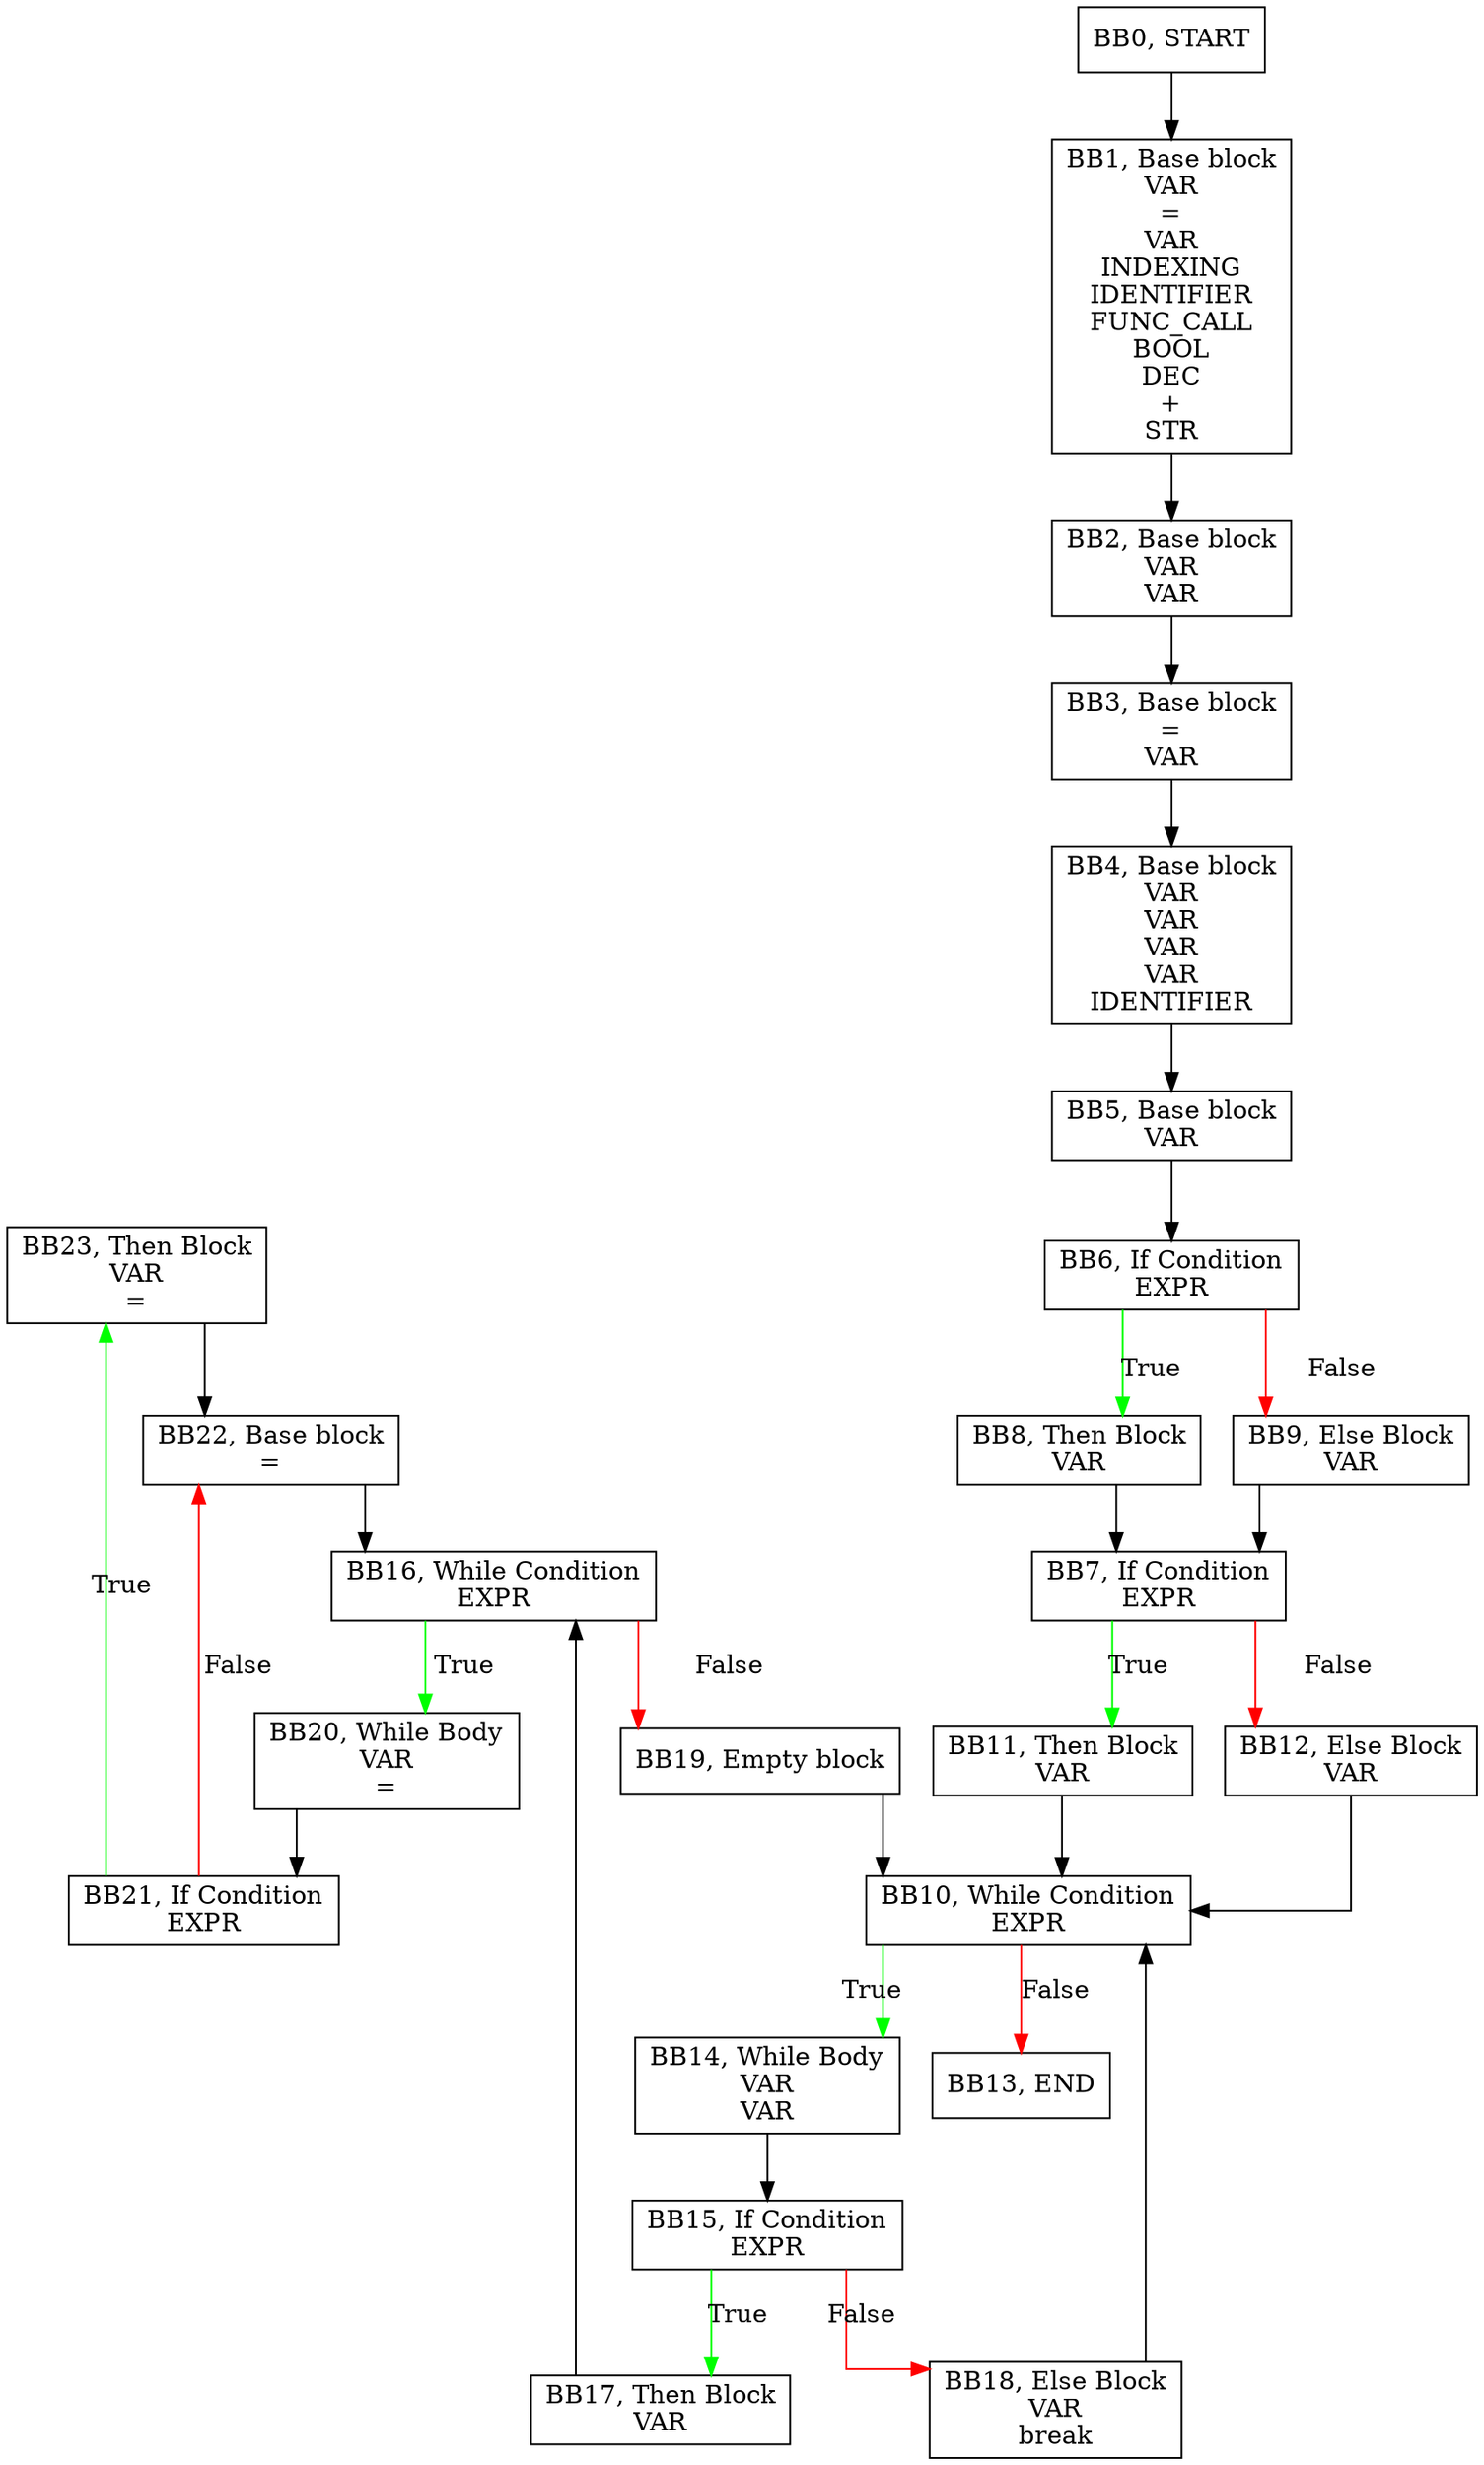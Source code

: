 digraph CFG {
    graph [splines=ortho];    node [shape=rectangle];

    BB23 [label="BB23, Then Block\nVAR\n=\n"];
    BB22 [label="BB22, Base block\n=\n"];
    BB21 [label="BB21, If Condition\nEXPR\n"];
    BB20 [label="BB20, While Body\nVAR\n=\n"];
    BB19 [label="BB19, Empty block\n"];
    BB18 [label="BB18, Else Block\nVAR\nbreak\n"];
    BB17 [label="BB17, Then Block\nVAR\n"];
    BB16 [label="BB16, While Condition\nEXPR\n"];
    BB15 [label="BB15, If Condition\nEXPR\n"];
    BB14 [label="BB14, While Body\nVAR\nVAR\n"];
    BB13 [label="BB13, END\n"];
    BB12 [label="BB12, Else Block\nVAR\n"];
    BB11 [label="BB11, Then Block\nVAR\n"];
    BB10 [label="BB10, While Condition\nEXPR\n"];
    BB9 [label="BB9, Else Block\nVAR\n"];
    BB8 [label="BB8, Then Block\nVAR\n"];
    BB7 [label="BB7, If Condition\nEXPR\n"];
    BB6 [label="BB6, If Condition\nEXPR\n"];
    BB5 [label="BB5, Base block\nVAR\n"];
    BB4 [label="BB4, Base block\nVAR\nVAR\nVAR\nVAR\nIDENTIFIER\n"];
    BB3 [label="BB3, Base block\n=\nVAR\n"];
    BB2 [label="BB2, Base block\nVAR\nVAR\n"];
    BB1 [label="BB1, Base block\nVAR\n=\nVAR\nINDEXING\nIDENTIFIER\nFUNC_CALL\nBOOL\nDEC\n+\nSTR\n"];
    BB0 [label="BB0, START\n"];

    BB23 -> BB22;
    BB22 -> BB16;
    BB21 -> BB22 [label="False", color=red];
    BB21 -> BB23 [label="True", color=green];
    BB20 -> BB21;
    BB19 -> BB10;
    BB18 -> BB10;
    BB17 -> BB16;
    BB16 -> BB19 [label="False", color=red];
    BB16 -> BB20 [label="True", color=green];
    BB15 -> BB18 [label="False", color=red];
    BB15 -> BB17 [label="True", color=green];
    BB14 -> BB15;
    BB12 -> BB10;
    BB11 -> BB10;
    BB10 -> BB13 [label="False", color=red];
    BB10 -> BB14 [label="True", color=green];
    BB9 -> BB7;
    BB8 -> BB7;
    BB7 -> BB12 [label="False", color=red];
    BB7 -> BB11 [label="True", color=green];
    BB6 -> BB9 [label="False", color=red];
    BB6 -> BB8 [label="True", color=green];
    BB5 -> BB6;
    BB4 -> BB5;
    BB3 -> BB4;
    BB2 -> BB3;
    BB1 -> BB2;
    BB0 -> BB1;
}
